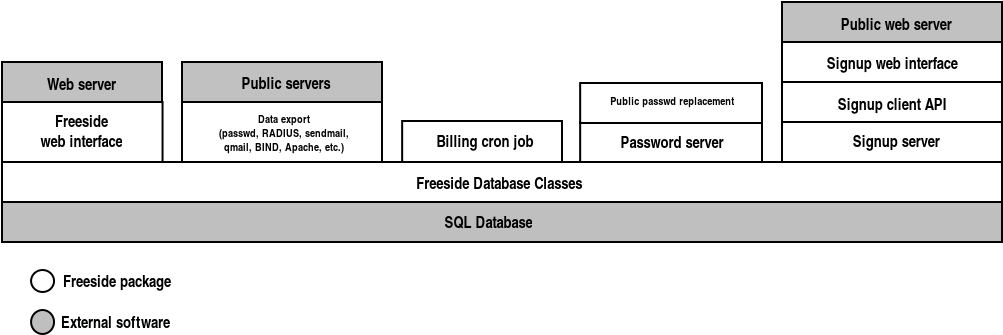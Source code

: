 <?xml version="1.0"?>
<diagram xmlns:dia="http://www.lysator.liu.se/~alla/dia/">
  <diagramdata>
    <attribute name="background">
      <color val="#ffffff"/>
    </attribute>
    <attribute name="paper">
      <composite type="paper">
        <attribute name="name">
          <string>#Letter#</string>
        </attribute>
        <attribute name="tmargin">
          <real val="2.54"/>
        </attribute>
        <attribute name="bmargin">
          <real val="2.54"/>
        </attribute>
        <attribute name="lmargin">
          <real val="2.54"/>
        </attribute>
        <attribute name="rmargin">
          <real val="2.54"/>
        </attribute>
        <attribute name="is_portrait">
          <boolean val="true"/>
        </attribute>
        <attribute name="scaling">
          <real val="1"/>
        </attribute>
        <attribute name="fitto">
          <boolean val="false"/>
        </attribute>
      </composite>
    </attribute>
  </diagramdata>
  <layer name="Background" visible="true">
    <object type="Standard - Box" version="0" id="O0">
      <attribute name="obj_pos">
        <point val="0,13"/>
      </attribute>
      <attribute name="obj_bb">
        <rectangle val="-0.05,12.95;50.05,15.05"/>
      </attribute>
      <attribute name="elem_corner">
        <point val="0,13"/>
      </attribute>
      <attribute name="elem_width">
        <real val="50"/>
      </attribute>
      <attribute name="elem_height">
        <real val="2"/>
      </attribute>
      <attribute name="inner_color">
        <color val="#bfbfbf"/>
      </attribute>
      <attribute name="show_background">
        <boolean val="true"/>
      </attribute>
    </object>
    <object type="Standard - Box" version="0" id="O1">
      <attribute name="obj_pos">
        <point val="0,11"/>
      </attribute>
      <attribute name="obj_bb">
        <rectangle val="-0.05,10.95;50.05,13.05"/>
      </attribute>
      <attribute name="elem_corner">
        <point val="0,11"/>
      </attribute>
      <attribute name="elem_width">
        <real val="50"/>
      </attribute>
      <attribute name="elem_height">
        <real val="2"/>
      </attribute>
      <attribute name="show_background">
        <boolean val="true"/>
      </attribute>
    </object>
    <object type="Standard - Text" version="0" id="O2">
      <attribute name="obj_pos">
        <point val="24.35,14.3"/>
      </attribute>
      <attribute name="obj_bb">
        <rectangle val="20.836,13.485;27.864,14.485"/>
      </attribute>
      <attribute name="text">
        <composite type="text">
          <attribute name="string">
            <string>#SQL Database#</string>
          </attribute>
          <attribute name="font">
            <font name="Helvetica-Narrow-Bold"/>
          </attribute>
          <attribute name="height">
            <real val="1"/>
          </attribute>
          <attribute name="pos">
            <point val="24.35,14.3"/>
          </attribute>
          <attribute name="color">
            <color val="#000000"/>
          </attribute>
          <attribute name="alignment">
            <enum val="1"/>
          </attribute>
        </composite>
      </attribute>
    </object>
    <object type="Standard - Text" version="0" id="O3">
      <attribute name="obj_pos">
        <point val="24.858,12.35"/>
      </attribute>
      <attribute name="obj_bb">
        <rectangle val="18.334,11.535;31.382,12.535"/>
      </attribute>
      <attribute name="text">
        <composite type="text">
          <attribute name="string">
            <string>#Freeside Database Classes#</string>
          </attribute>
          <attribute name="font">
            <font name="Helvetica-Narrow-Bold"/>
          </attribute>
          <attribute name="height">
            <real val="1"/>
          </attribute>
          <attribute name="pos">
            <point val="24.858,12.35"/>
          </attribute>
          <attribute name="color">
            <color val="#000000"/>
          </attribute>
          <attribute name="alignment">
            <enum val="1"/>
          </attribute>
        </composite>
      </attribute>
    </object>
    <object type="Standard - Box" version="0" id="O4">
      <attribute name="obj_pos">
        <point val="0,8"/>
      </attribute>
      <attribute name="obj_bb">
        <rectangle val="-0.05,7.95;8.077,11.05"/>
      </attribute>
      <attribute name="elem_corner">
        <point val="0,8"/>
      </attribute>
      <attribute name="elem_width">
        <real val="8.027"/>
      </attribute>
      <attribute name="elem_height">
        <real val="3"/>
      </attribute>
      <attribute name="show_background">
        <boolean val="true"/>
      </attribute>
    </object>
    <object type="Standard - Text" version="0" id="O5">
      <attribute name="obj_pos">
        <point val="3.973,9.25"/>
      </attribute>
      <attribute name="obj_bb">
        <rectangle val="0.661,8.435;7.284,10.435"/>
      </attribute>
      <attribute name="text">
        <composite type="text">
          <attribute name="string">
            <string>#Freeside
web interface#</string>
          </attribute>
          <attribute name="font">
            <font name="Helvetica-Narrow-Bold"/>
          </attribute>
          <attribute name="height">
            <real val="1"/>
          </attribute>
          <attribute name="pos">
            <point val="3.973,9.25"/>
          </attribute>
          <attribute name="color">
            <color val="#000000"/>
          </attribute>
          <attribute name="alignment">
            <enum val="1"/>
          </attribute>
        </composite>
      </attribute>
    </object>
    <object type="Standard - Text" version="0" id="O6">
      <attribute name="obj_pos">
        <point val="4,9"/>
      </attribute>
      <attribute name="obj_bb">
        <rectangle val="4,8.208;4,9.208"/>
      </attribute>
      <attribute name="text">
        <composite type="text">
          <attribute name="string">
            <string>##</string>
          </attribute>
          <attribute name="font">
            <font name="Courier"/>
          </attribute>
          <attribute name="height">
            <real val="1"/>
          </attribute>
          <attribute name="pos">
            <point val="4,9"/>
          </attribute>
          <attribute name="color">
            <color val="#000000"/>
          </attribute>
          <attribute name="alignment">
            <enum val="1"/>
          </attribute>
        </composite>
      </attribute>
    </object>
    <object type="Standard - Box" version="0" id="O7">
      <attribute name="obj_pos">
        <point val="0,6"/>
      </attribute>
      <attribute name="obj_bb">
        <rectangle val="-0.05,5.95;8.05,8.05"/>
      </attribute>
      <attribute name="elem_corner">
        <point val="0,6"/>
      </attribute>
      <attribute name="elem_width">
        <real val="8"/>
      </attribute>
      <attribute name="elem_height">
        <real val="2"/>
      </attribute>
      <attribute name="inner_color">
        <color val="#c1c1c1"/>
      </attribute>
      <attribute name="show_background">
        <boolean val="true"/>
      </attribute>
    </object>
    <object type="Standard - Text" version="0" id="O8">
      <attribute name="obj_pos">
        <point val="4,7"/>
      </attribute>
      <attribute name="obj_bb">
        <rectangle val="4,6.208;4,7.208"/>
      </attribute>
      <attribute name="text">
        <composite type="text">
          <attribute name="string">
            <string>##</string>
          </attribute>
          <attribute name="font">
            <font name="Courier"/>
          </attribute>
          <attribute name="height">
            <real val="1"/>
          </attribute>
          <attribute name="pos">
            <point val="4,7"/>
          </attribute>
          <attribute name="color">
            <color val="#000000"/>
          </attribute>
          <attribute name="alignment">
            <enum val="1"/>
          </attribute>
        </composite>
      </attribute>
    </object>
    <object type="Standard - Text" version="0" id="O9">
      <attribute name="obj_pos">
        <point val="4,7"/>
      </attribute>
      <attribute name="obj_bb">
        <rectangle val="4,6.208;4,7.208"/>
      </attribute>
      <attribute name="text">
        <composite type="text">
          <attribute name="string">
            <string>##</string>
          </attribute>
          <attribute name="font">
            <font name="Courier"/>
          </attribute>
          <attribute name="height">
            <real val="1"/>
          </attribute>
          <attribute name="pos">
            <point val="4,7"/>
          </attribute>
          <attribute name="color">
            <color val="#000000"/>
          </attribute>
          <attribute name="alignment">
            <enum val="1"/>
          </attribute>
        </composite>
      </attribute>
    </object>
    <object type="Standard - Text" version="0" id="O10">
      <attribute name="obj_pos">
        <point val="3.973,7.4"/>
      </attribute>
      <attribute name="obj_bb">
        <rectangle val="1.186,6.585;6.759,7.585"/>
      </attribute>
      <attribute name="text">
        <composite type="text">
          <attribute name="string">
            <string>#Web server#</string>
          </attribute>
          <attribute name="font">
            <font name="Helvetica-Narrow-Bold"/>
          </attribute>
          <attribute name="height">
            <real val="1"/>
          </attribute>
          <attribute name="pos">
            <point val="3.973,7.4"/>
          </attribute>
          <attribute name="color">
            <color val="#000000"/>
          </attribute>
          <attribute name="alignment">
            <enum val="1"/>
          </attribute>
        </composite>
      </attribute>
    </object>
    <object type="Standard - Box" version="0" id="O11">
      <attribute name="obj_pos">
        <point val="9,8"/>
      </attribute>
      <attribute name="obj_bb">
        <rectangle val="8.95,7.95;19.05,11.05"/>
      </attribute>
      <attribute name="elem_corner">
        <point val="9,8"/>
      </attribute>
      <attribute name="elem_width">
        <real val="10"/>
      </attribute>
      <attribute name="elem_height">
        <real val="3"/>
      </attribute>
      <attribute name="show_background">
        <boolean val="true"/>
      </attribute>
    </object>
    <object type="Standard - Text" version="0" id="O12">
      <attribute name="obj_pos">
        <point val="14.103,9.05"/>
      </attribute>
      <attribute name="obj_bb">
        <rectangle val="9.294,8.48;18.912,10.58"/>
      </attribute>
      <attribute name="text">
        <composite type="text">
          <attribute name="string">
            <string>#Data export
(passwd, RADIUS, sendmail,
qmail, BIND, Apache, etc.)#</string>
          </attribute>
          <attribute name="font">
            <font name="Helvetica-Narrow-Bold"/>
          </attribute>
          <attribute name="height">
            <real val="0.7"/>
          </attribute>
          <attribute name="pos">
            <point val="14.103,9.05"/>
          </attribute>
          <attribute name="color">
            <color val="#000000"/>
          </attribute>
          <attribute name="alignment">
            <enum val="1"/>
          </attribute>
        </composite>
      </attribute>
    </object>
    <object type="Standard - Box" version="0" id="O13">
      <attribute name="obj_pos">
        <point val="9,6"/>
      </attribute>
      <attribute name="obj_bb">
        <rectangle val="8.95,5.95;19.05,8.05"/>
      </attribute>
      <attribute name="elem_corner">
        <point val="9,6"/>
      </attribute>
      <attribute name="elem_width">
        <real val="10"/>
      </attribute>
      <attribute name="elem_height">
        <real val="2"/>
      </attribute>
      <attribute name="border_color">
        <color val="#010101"/>
      </attribute>
      <attribute name="inner_color">
        <color val="#c1c1c1"/>
      </attribute>
      <attribute name="show_background">
        <boolean val="true"/>
      </attribute>
    </object>
    <object type="Standard - Text" version="0" id="O14">
      <attribute name="obj_pos">
        <point val="14.203,7.35"/>
      </attribute>
      <attribute name="obj_bb">
        <rectangle val="10.709,6.535;17.697,7.535"/>
      </attribute>
      <attribute name="text">
        <composite type="text">
          <attribute name="string">
            <string>#Public servers#</string>
          </attribute>
          <attribute name="font">
            <font name="Helvetica-Narrow-Bold"/>
          </attribute>
          <attribute name="height">
            <real val="1"/>
          </attribute>
          <attribute name="pos">
            <point val="14.203,7.35"/>
          </attribute>
          <attribute name="color">
            <color val="#000000"/>
          </attribute>
          <attribute name="alignment">
            <enum val="1"/>
          </attribute>
        </composite>
      </attribute>
    </object>
    <object type="Standard - Ellipse" version="0" id="O15">
      <attribute name="obj_pos">
        <point val="1.453,16.4"/>
      </attribute>
      <attribute name="obj_bb">
        <rectangle val="1.403,16.35;2.653,17.55"/>
      </attribute>
      <attribute name="elem_corner">
        <point val="1.453,16.4"/>
      </attribute>
      <attribute name="elem_width">
        <real val="1.15"/>
      </attribute>
      <attribute name="elem_height">
        <real val="1.1"/>
      </attribute>
    </object>
    <object type="Standard - Ellipse" version="0" id="O16">
      <attribute name="obj_pos">
        <point val="1.453,18.4"/>
      </attribute>
      <attribute name="obj_bb">
        <rectangle val="1.403,18.35;2.653,19.65"/>
      </attribute>
      <attribute name="elem_corner">
        <point val="1.453,18.4"/>
      </attribute>
      <attribute name="elem_width">
        <real val="1.15"/>
      </attribute>
      <attribute name="elem_height">
        <real val="1.2"/>
      </attribute>
      <attribute name="inner_color">
        <color val="#bfbfbf"/>
      </attribute>
    </object>
    <object type="Standard - Text" version="0" id="O17">
      <attribute name="obj_pos">
        <point val="3.453,17.2"/>
      </attribute>
      <attribute name="obj_bb">
        <rectangle val="3.453,16.408;3.453,17.408"/>
      </attribute>
      <attribute name="text">
        <composite type="text">
          <attribute name="string">
            <string>##</string>
          </attribute>
          <attribute name="font">
            <font name="Courier"/>
          </attribute>
          <attribute name="height">
            <real val="1"/>
          </attribute>
          <attribute name="pos">
            <point val="3.453,17.2"/>
          </attribute>
          <attribute name="color">
            <color val="#000000"/>
          </attribute>
          <attribute name="alignment">
            <enum val="1"/>
          </attribute>
        </composite>
      </attribute>
    </object>
    <object type="Standard - Text" version="0" id="O18">
      <attribute name="obj_pos">
        <point val="3.403,17.3"/>
      </attribute>
      <attribute name="obj_bb">
        <rectangle val="3.403,16.508;3.403,17.508"/>
      </attribute>
      <attribute name="text">
        <composite type="text">
          <attribute name="string">
            <string>##</string>
          </attribute>
          <attribute name="font">
            <font name="Courier"/>
          </attribute>
          <attribute name="height">
            <real val="1"/>
          </attribute>
          <attribute name="pos">
            <point val="3.403,17.3"/>
          </attribute>
          <attribute name="color">
            <color val="#000000"/>
          </attribute>
          <attribute name="alignment">
            <enum val="0"/>
          </attribute>
        </composite>
      </attribute>
    </object>
    <object type="Standard - Text" version="0" id="O19">
      <attribute name="obj_pos">
        <point val="3.053,17.25"/>
      </attribute>
      <attribute name="obj_bb">
        <rectangle val="3.053,16.435;11.616,17.435"/>
      </attribute>
      <attribute name="text">
        <composite type="text">
          <attribute name="string">
            <string>#Freeside package#</string>
          </attribute>
          <attribute name="font">
            <font name="Helvetica-Narrow-Bold"/>
          </attribute>
          <attribute name="height">
            <real val="1"/>
          </attribute>
          <attribute name="pos">
            <point val="3.053,17.25"/>
          </attribute>
          <attribute name="color">
            <color val="#000000"/>
          </attribute>
          <attribute name="alignment">
            <enum val="0"/>
          </attribute>
        </composite>
      </attribute>
    </object>
    <object type="Standard - Text" version="0" id="O20">
      <attribute name="obj_pos">
        <point val="5.803,17"/>
      </attribute>
      <attribute name="obj_bb">
        <rectangle val="5.4,16.208;6.206,17.208"/>
      </attribute>
      <attribute name="text">
        <composite type="text">
          <attribute name="string">
            <string># #</string>
          </attribute>
          <attribute name="font">
            <font name="Courier"/>
          </attribute>
          <attribute name="height">
            <real val="1"/>
          </attribute>
          <attribute name="pos">
            <point val="5.803,17"/>
          </attribute>
          <attribute name="color">
            <color val="#000000"/>
          </attribute>
          <attribute name="alignment">
            <enum val="1"/>
          </attribute>
        </composite>
      </attribute>
    </object>
    <object type="Standard - Text" version="0" id="O21">
      <attribute name="obj_pos">
        <point val="0.903,17.05"/>
      </attribute>
      <attribute name="obj_bb">
        <rectangle val="0.903,16.258;0.903,17.258"/>
      </attribute>
      <attribute name="text">
        <composite type="text">
          <attribute name="string">
            <string>##</string>
          </attribute>
          <attribute name="font">
            <font name="Courier"/>
          </attribute>
          <attribute name="height">
            <real val="1"/>
          </attribute>
          <attribute name="pos">
            <point val="0.903,17.05"/>
          </attribute>
          <attribute name="color">
            <color val="#000000"/>
          </attribute>
          <attribute name="alignment">
            <enum val="1"/>
          </attribute>
        </composite>
      </attribute>
    </object>
    <object type="Standard - Text" version="0" id="O22">
      <attribute name="obj_pos">
        <point val="2.953,19.3"/>
      </attribute>
      <attribute name="obj_bb">
        <rectangle val="2.953,18.485;11.475,19.485"/>
      </attribute>
      <attribute name="text">
        <composite type="text">
          <attribute name="string">
            <string>#External software#</string>
          </attribute>
          <attribute name="font">
            <font name="Helvetica-Narrow-Bold"/>
          </attribute>
          <attribute name="height">
            <real val="1"/>
          </attribute>
          <attribute name="pos">
            <point val="2.953,19.3"/>
          </attribute>
          <attribute name="color">
            <color val="#000000"/>
          </attribute>
          <attribute name="alignment">
            <enum val="0"/>
          </attribute>
        </composite>
      </attribute>
    </object>
    <object type="Standard - Box" version="0" id="O23">
      <attribute name="obj_pos">
        <point val="20.008,8.95"/>
      </attribute>
      <attribute name="obj_bb">
        <rectangle val="19.958,8.9;28.05,11.05"/>
      </attribute>
      <attribute name="elem_corner">
        <point val="20.008,8.95"/>
      </attribute>
      <attribute name="elem_width">
        <real val="7.992"/>
      </attribute>
      <attribute name="elem_height">
        <real val="2.05"/>
      </attribute>
      <attribute name="show_background">
        <boolean val="true"/>
      </attribute>
    </object>
    <object type="Standard - Text" version="0" id="O24">
      <attribute name="obj_pos">
        <point val="24.153,10.25"/>
      </attribute>
      <attribute name="obj_bb">
        <rectangle val="20.498,9.435;27.808,10.435"/>
      </attribute>
      <attribute name="text">
        <composite type="text">
          <attribute name="string">
            <string>#Billing cron job#</string>
          </attribute>
          <attribute name="font">
            <font name="Helvetica-Narrow-Bold"/>
          </attribute>
          <attribute name="height">
            <real val="1"/>
          </attribute>
          <attribute name="pos">
            <point val="24.153,10.25"/>
          </attribute>
          <attribute name="color">
            <color val="#000000"/>
          </attribute>
          <attribute name="alignment">
            <enum val="1"/>
          </attribute>
        </composite>
      </attribute>
    </object>
    <object type="Standard - Box" version="0" id="O25">
      <attribute name="obj_pos">
        <point val="28.908,9"/>
      </attribute>
      <attribute name="obj_bb">
        <rectangle val="28.858,8.95;38.05,11.05"/>
      </attribute>
      <attribute name="elem_corner">
        <point val="28.908,9"/>
      </attribute>
      <attribute name="elem_width">
        <real val="9.092"/>
      </attribute>
      <attribute name="elem_height">
        <real val="2"/>
      </attribute>
      <attribute name="show_background">
        <boolean val="true"/>
      </attribute>
    </object>
    <object type="Standard - Text" version="0" id="O26">
      <attribute name="obj_pos">
        <point val="33.5,10.3"/>
      </attribute>
      <attribute name="obj_bb">
        <rectangle val="29.441,9.485;37.559,10.485"/>
      </attribute>
      <attribute name="text">
        <composite type="text">
          <attribute name="string">
            <string>#Password server#</string>
          </attribute>
          <attribute name="font">
            <font name="Helvetica-Narrow-Bold"/>
          </attribute>
          <attribute name="height">
            <real val="1"/>
          </attribute>
          <attribute name="pos">
            <point val="33.5,10.3"/>
          </attribute>
          <attribute name="color">
            <color val="#000000"/>
          </attribute>
          <attribute name="alignment">
            <enum val="1"/>
          </attribute>
        </composite>
      </attribute>
    </object>
    <object type="Standard - Box" version="0" id="O27">
      <attribute name="obj_pos">
        <point val="28.908,7.05"/>
      </attribute>
      <attribute name="obj_bb">
        <rectangle val="28.858,7;38.05,9.1"/>
      </attribute>
      <attribute name="elem_corner">
        <point val="28.908,7.05"/>
      </attribute>
      <attribute name="elem_width">
        <real val="9.092"/>
      </attribute>
      <attribute name="elem_height">
        <real val="2"/>
      </attribute>
      <attribute name="show_background">
        <boolean val="true"/>
      </attribute>
    </object>
    <object type="Standard - Text" version="0" id="O28">
      <attribute name="obj_pos">
        <point val="33.508,8.15"/>
      </attribute>
      <attribute name="obj_bb">
        <rectangle val="28.869,7.58;38.147,8.28"/>
      </attribute>
      <attribute name="text">
        <composite type="text">
          <attribute name="string">
            <string>#Public passwd replacement#</string>
          </attribute>
          <attribute name="font">
            <font name="Helvetica-Narrow-Bold"/>
          </attribute>
          <attribute name="height">
            <real val="0.7"/>
          </attribute>
          <attribute name="pos">
            <point val="33.508,8.15"/>
          </attribute>
          <attribute name="color">
            <color val="#000000"/>
          </attribute>
          <attribute name="alignment">
            <enum val="1"/>
          </attribute>
        </composite>
      </attribute>
    </object>
    <object type="Standard - Box" version="0" id="O29">
      <attribute name="obj_pos">
        <point val="39,9"/>
      </attribute>
      <attribute name="obj_bb">
        <rectangle val="38.95,8.95;50.05,11.05"/>
      </attribute>
      <attribute name="elem_corner">
        <point val="39,9"/>
      </attribute>
      <attribute name="elem_width">
        <real val="11"/>
      </attribute>
      <attribute name="elem_height">
        <real val="2"/>
      </attribute>
      <attribute name="show_background">
        <boolean val="true"/>
      </attribute>
    </object>
    <object type="Standard - Box" version="0" id="O30">
      <attribute name="obj_pos">
        <point val="39,7"/>
      </attribute>
      <attribute name="obj_bb">
        <rectangle val="38.95,6.95;50.05,9.05"/>
      </attribute>
      <attribute name="elem_corner">
        <point val="39,7"/>
      </attribute>
      <attribute name="elem_width">
        <real val="11"/>
      </attribute>
      <attribute name="elem_height">
        <real val="2"/>
      </attribute>
      <attribute name="show_background">
        <boolean val="true"/>
      </attribute>
    </object>
    <object type="Standard - Text" version="0" id="O31">
      <attribute name="obj_pos">
        <point val="44.708,10.25"/>
      </attribute>
      <attribute name="obj_bb">
        <rectangle val="41.275,9.435;48.141,10.435"/>
      </attribute>
      <attribute name="text">
        <composite type="text">
          <attribute name="string">
            <string>#Signup server#</string>
          </attribute>
          <attribute name="font">
            <font name="Helvetica-Narrow-Bold"/>
          </attribute>
          <attribute name="height">
            <real val="1"/>
          </attribute>
          <attribute name="pos">
            <point val="44.708,10.25"/>
          </attribute>
          <attribute name="color">
            <color val="#000000"/>
          </attribute>
          <attribute name="alignment">
            <enum val="1"/>
          </attribute>
        </composite>
      </attribute>
    </object>
    <object type="Standard - Text" version="0" id="O32">
      <attribute name="obj_pos">
        <point val="44.508,8.4"/>
      </attribute>
      <attribute name="obj_bb">
        <rectangle val="40.307,7.585;48.709,8.585"/>
      </attribute>
      <attribute name="text">
        <composite type="text">
          <attribute name="string">
            <string>#Signup client API#</string>
          </attribute>
          <attribute name="font">
            <font name="Helvetica-Narrow-Bold"/>
          </attribute>
          <attribute name="height">
            <real val="1"/>
          </attribute>
          <attribute name="pos">
            <point val="44.508,8.4"/>
          </attribute>
          <attribute name="color">
            <color val="#000000"/>
          </attribute>
          <attribute name="alignment">
            <enum val="1"/>
          </attribute>
        </composite>
      </attribute>
    </object>
    <object type="Standard - Box" version="0" id="O33">
      <attribute name="obj_pos">
        <point val="39,5"/>
      </attribute>
      <attribute name="obj_bb">
        <rectangle val="38.95,4.95;50.05,7.05"/>
      </attribute>
      <attribute name="elem_corner">
        <point val="39,5"/>
      </attribute>
      <attribute name="elem_width">
        <real val="11"/>
      </attribute>
      <attribute name="elem_height">
        <real val="2"/>
      </attribute>
      <attribute name="show_background">
        <boolean val="true"/>
      </attribute>
    </object>
    <object type="Standard - Box" version="0" id="O34">
      <attribute name="obj_pos">
        <point val="39,3"/>
      </attribute>
      <attribute name="obj_bb">
        <rectangle val="38.95,2.95;50.05,5.05"/>
      </attribute>
      <attribute name="elem_corner">
        <point val="39,3"/>
      </attribute>
      <attribute name="elem_width">
        <real val="11"/>
      </attribute>
      <attribute name="elem_height">
        <real val="2"/>
      </attribute>
      <attribute name="inner_color">
        <color val="#c1c1c1"/>
      </attribute>
      <attribute name="show_background">
        <boolean val="true"/>
      </attribute>
    </object>
    <object type="Standard - Text" version="0" id="O35">
      <attribute name="obj_pos">
        <point val="39.958,6.2"/>
      </attribute>
      <attribute name="obj_bb">
        <rectangle val="39.958,5.408;39.958,6.408"/>
      </attribute>
      <attribute name="text">
        <composite type="text">
          <attribute name="string">
            <string>##</string>
          </attribute>
          <attribute name="font">
            <font name="Courier"/>
          </attribute>
          <attribute name="height">
            <real val="1"/>
          </attribute>
          <attribute name="pos">
            <point val="39.958,6.2"/>
          </attribute>
          <attribute name="color">
            <color val="#000000"/>
          </attribute>
          <attribute name="alignment">
            <enum val="1"/>
          </attribute>
        </composite>
      </attribute>
    </object>
    <object type="Standard - Text" version="0" id="O36">
      <attribute name="obj_pos">
        <point val="44.508,6.35"/>
      </attribute>
      <attribute name="obj_bb">
        <rectangle val="39.378,5.535;49.638,6.535"/>
      </attribute>
      <attribute name="text">
        <composite type="text">
          <attribute name="string">
            <string>#Signup web interface#</string>
          </attribute>
          <attribute name="font">
            <font name="Helvetica-Narrow-Bold"/>
          </attribute>
          <attribute name="height">
            <real val="1"/>
          </attribute>
          <attribute name="pos">
            <point val="44.508,6.35"/>
          </attribute>
          <attribute name="color">
            <color val="#000000"/>
          </attribute>
          <attribute name="alignment">
            <enum val="1"/>
          </attribute>
        </composite>
      </attribute>
    </object>
    <object type="Standard - Text" version="0" id="O37">
      <attribute name="obj_pos">
        <point val="44.708,4.4"/>
      </attribute>
      <attribute name="obj_bb">
        <rectangle val="40.386,3.585;49.03,4.585"/>
      </attribute>
      <attribute name="text">
        <composite type="text">
          <attribute name="string">
            <string>#Public web server#</string>
          </attribute>
          <attribute name="font">
            <font name="Helvetica-Narrow-Bold"/>
          </attribute>
          <attribute name="height">
            <real val="1"/>
          </attribute>
          <attribute name="pos">
            <point val="44.708,4.4"/>
          </attribute>
          <attribute name="color">
            <color val="#000000"/>
          </attribute>
          <attribute name="alignment">
            <enum val="1"/>
          </attribute>
        </composite>
      </attribute>
    </object>
    <object type="Standard - Line" version="0" id="O38">
      <attribute name="obj_pos">
        <point val="-1,2"/>
      </attribute>
      <attribute name="obj_bb">
        <rectangle val="-1,2;51,2"/>
      </attribute>
      <attribute name="conn_endpoints">
        <point val="-1,2"/>
        <point val="51,2"/>
      </attribute>
      <attribute name="numcp">
        <int val="1"/>
      </attribute>
      <attribute name="line_width">
        <real val="0"/>
      </attribute>
    </object>
    <object type="Standard - Line" version="0" id="O39">
      <attribute name="obj_pos">
        <point val="-1,2"/>
      </attribute>
      <attribute name="obj_bb">
        <rectangle val="-1,2;-1,21"/>
      </attribute>
      <attribute name="conn_endpoints">
        <point val="-1,2"/>
        <point val="-1,21"/>
      </attribute>
      <attribute name="numcp">
        <int val="1"/>
      </attribute>
      <attribute name="line_width">
        <real val="0"/>
      </attribute>
    </object>
    <object type="Standard - Line" version="0" id="O40">
      <attribute name="obj_pos">
        <point val="-1,21"/>
      </attribute>
      <attribute name="obj_bb">
        <rectangle val="-1,21;51,21"/>
      </attribute>
      <attribute name="conn_endpoints">
        <point val="-1,21"/>
        <point val="51,21"/>
      </attribute>
      <attribute name="numcp">
        <int val="1"/>
      </attribute>
      <attribute name="line_width">
        <real val="0"/>
      </attribute>
    </object>
    <object type="Standard - Line" version="0" id="O41">
      <attribute name="obj_pos">
        <point val="51,2"/>
      </attribute>
      <attribute name="obj_bb">
        <rectangle val="51,2;51,21"/>
      </attribute>
      <attribute name="conn_endpoints">
        <point val="51,2"/>
        <point val="51,21"/>
      </attribute>
      <attribute name="numcp">
        <int val="1"/>
      </attribute>
      <attribute name="line_width">
        <real val="0"/>
      </attribute>
    </object>
  </layer>
</diagram>
